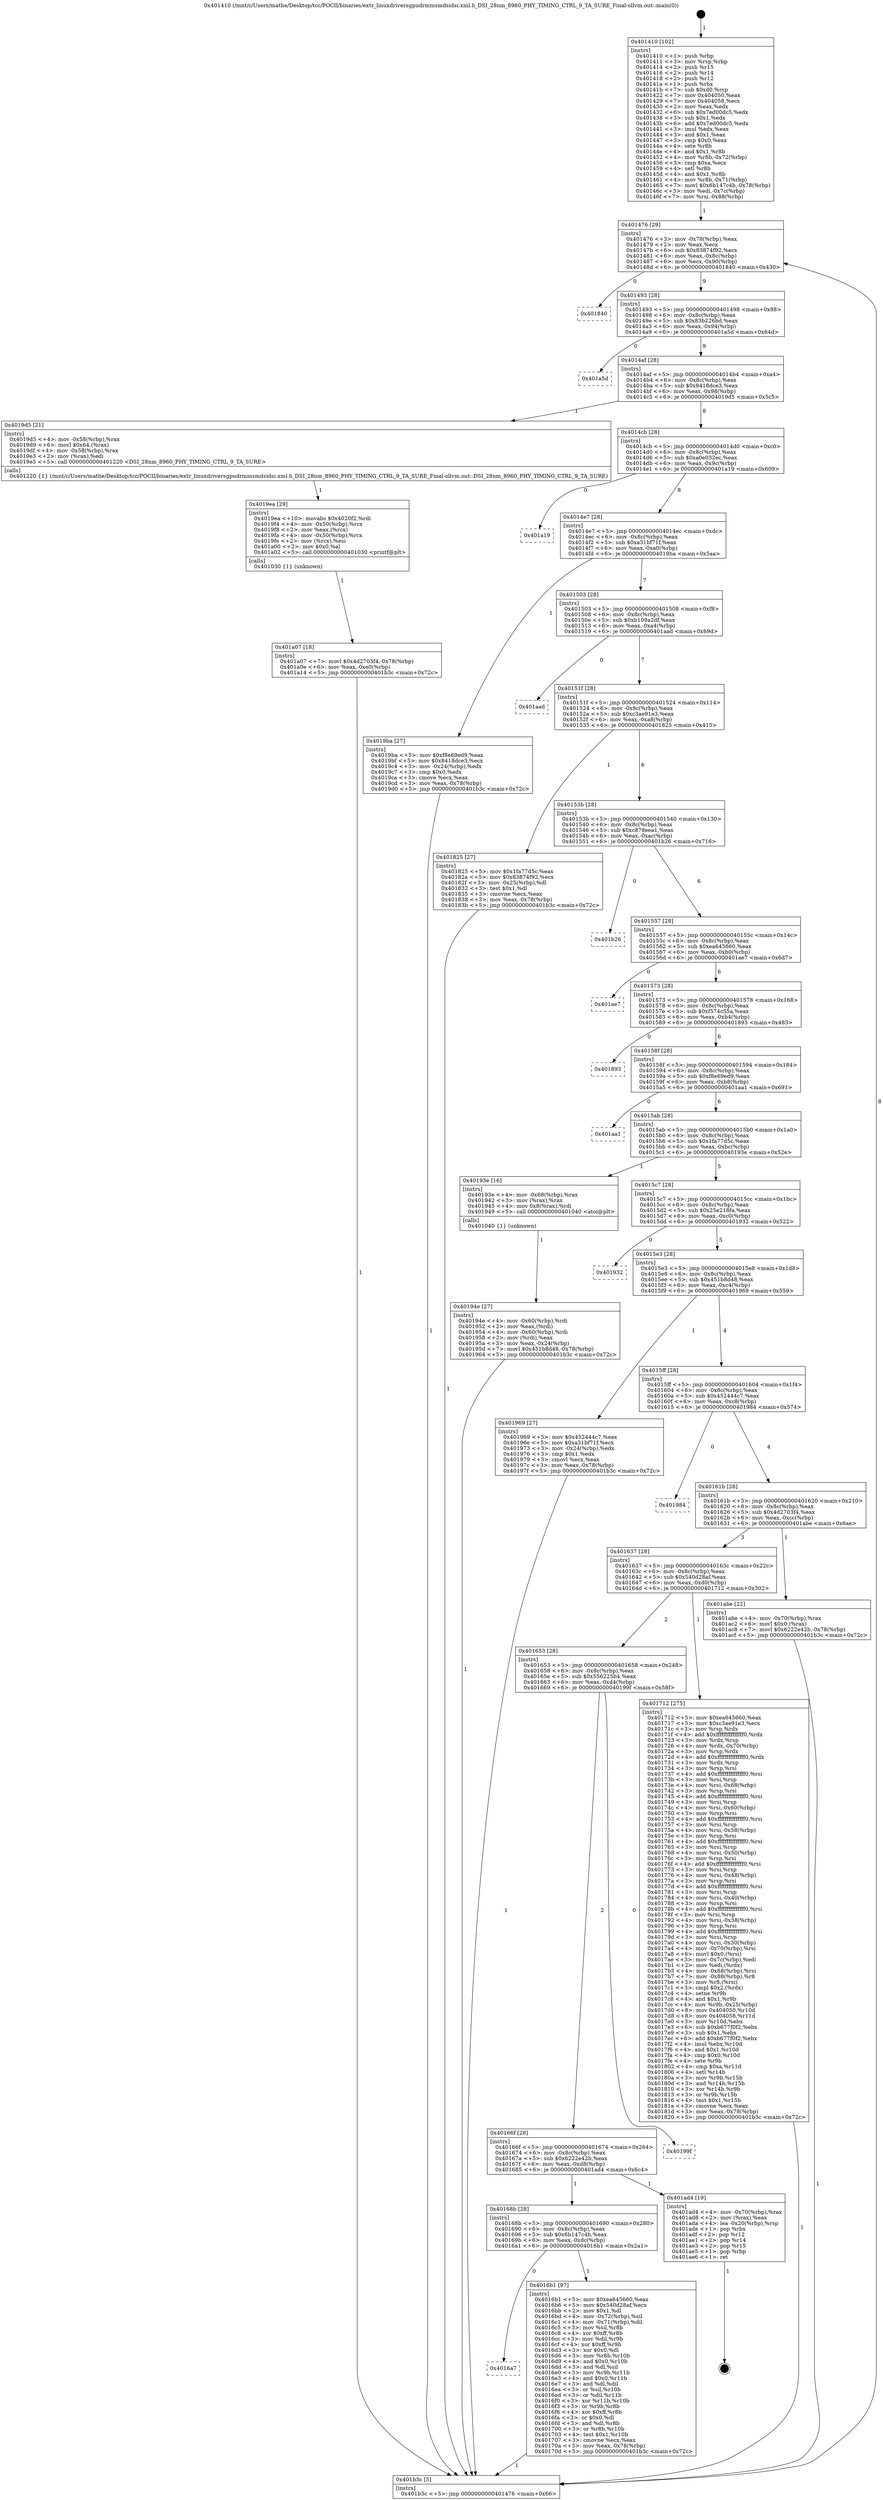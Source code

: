 digraph "0x401410" {
  label = "0x401410 (/mnt/c/Users/mathe/Desktop/tcc/POCII/binaries/extr_linuxdriversgpudrmmsmdsidsi.xml.h_DSI_28nm_8960_PHY_TIMING_CTRL_9_TA_SURE_Final-ollvm.out::main(0))"
  labelloc = "t"
  node[shape=record]

  Entry [label="",width=0.3,height=0.3,shape=circle,fillcolor=black,style=filled]
  "0x401476" [label="{
     0x401476 [29]\l
     | [instrs]\l
     &nbsp;&nbsp;0x401476 \<+3\>: mov -0x78(%rbp),%eax\l
     &nbsp;&nbsp;0x401479 \<+2\>: mov %eax,%ecx\l
     &nbsp;&nbsp;0x40147b \<+6\>: sub $0x83874f92,%ecx\l
     &nbsp;&nbsp;0x401481 \<+6\>: mov %eax,-0x8c(%rbp)\l
     &nbsp;&nbsp;0x401487 \<+6\>: mov %ecx,-0x90(%rbp)\l
     &nbsp;&nbsp;0x40148d \<+6\>: je 0000000000401840 \<main+0x430\>\l
  }"]
  "0x401840" [label="{
     0x401840\l
  }", style=dashed]
  "0x401493" [label="{
     0x401493 [28]\l
     | [instrs]\l
     &nbsp;&nbsp;0x401493 \<+5\>: jmp 0000000000401498 \<main+0x88\>\l
     &nbsp;&nbsp;0x401498 \<+6\>: mov -0x8c(%rbp),%eax\l
     &nbsp;&nbsp;0x40149e \<+5\>: sub $0x83b226bd,%eax\l
     &nbsp;&nbsp;0x4014a3 \<+6\>: mov %eax,-0x94(%rbp)\l
     &nbsp;&nbsp;0x4014a9 \<+6\>: je 0000000000401a5d \<main+0x64d\>\l
  }"]
  Exit [label="",width=0.3,height=0.3,shape=circle,fillcolor=black,style=filled,peripheries=2]
  "0x401a5d" [label="{
     0x401a5d\l
  }", style=dashed]
  "0x4014af" [label="{
     0x4014af [28]\l
     | [instrs]\l
     &nbsp;&nbsp;0x4014af \<+5\>: jmp 00000000004014b4 \<main+0xa4\>\l
     &nbsp;&nbsp;0x4014b4 \<+6\>: mov -0x8c(%rbp),%eax\l
     &nbsp;&nbsp;0x4014ba \<+5\>: sub $0x8418dce3,%eax\l
     &nbsp;&nbsp;0x4014bf \<+6\>: mov %eax,-0x98(%rbp)\l
     &nbsp;&nbsp;0x4014c5 \<+6\>: je 00000000004019d5 \<main+0x5c5\>\l
  }"]
  "0x401a07" [label="{
     0x401a07 [18]\l
     | [instrs]\l
     &nbsp;&nbsp;0x401a07 \<+7\>: movl $0x4d2703f4,-0x78(%rbp)\l
     &nbsp;&nbsp;0x401a0e \<+6\>: mov %eax,-0xe0(%rbp)\l
     &nbsp;&nbsp;0x401a14 \<+5\>: jmp 0000000000401b3c \<main+0x72c\>\l
  }"]
  "0x4019d5" [label="{
     0x4019d5 [21]\l
     | [instrs]\l
     &nbsp;&nbsp;0x4019d5 \<+4\>: mov -0x58(%rbp),%rax\l
     &nbsp;&nbsp;0x4019d9 \<+6\>: movl $0x64,(%rax)\l
     &nbsp;&nbsp;0x4019df \<+4\>: mov -0x58(%rbp),%rax\l
     &nbsp;&nbsp;0x4019e3 \<+2\>: mov (%rax),%edi\l
     &nbsp;&nbsp;0x4019e5 \<+5\>: call 0000000000401220 \<DSI_28nm_8960_PHY_TIMING_CTRL_9_TA_SURE\>\l
     | [calls]\l
     &nbsp;&nbsp;0x401220 \{1\} (/mnt/c/Users/mathe/Desktop/tcc/POCII/binaries/extr_linuxdriversgpudrmmsmdsidsi.xml.h_DSI_28nm_8960_PHY_TIMING_CTRL_9_TA_SURE_Final-ollvm.out::DSI_28nm_8960_PHY_TIMING_CTRL_9_TA_SURE)\l
  }"]
  "0x4014cb" [label="{
     0x4014cb [28]\l
     | [instrs]\l
     &nbsp;&nbsp;0x4014cb \<+5\>: jmp 00000000004014d0 \<main+0xc0\>\l
     &nbsp;&nbsp;0x4014d0 \<+6\>: mov -0x8c(%rbp),%eax\l
     &nbsp;&nbsp;0x4014d6 \<+5\>: sub $0xa0e032ec,%eax\l
     &nbsp;&nbsp;0x4014db \<+6\>: mov %eax,-0x9c(%rbp)\l
     &nbsp;&nbsp;0x4014e1 \<+6\>: je 0000000000401a19 \<main+0x609\>\l
  }"]
  "0x4019ea" [label="{
     0x4019ea [29]\l
     | [instrs]\l
     &nbsp;&nbsp;0x4019ea \<+10\>: movabs $0x4020f2,%rdi\l
     &nbsp;&nbsp;0x4019f4 \<+4\>: mov -0x50(%rbp),%rcx\l
     &nbsp;&nbsp;0x4019f8 \<+2\>: mov %eax,(%rcx)\l
     &nbsp;&nbsp;0x4019fa \<+4\>: mov -0x50(%rbp),%rcx\l
     &nbsp;&nbsp;0x4019fe \<+2\>: mov (%rcx),%esi\l
     &nbsp;&nbsp;0x401a00 \<+2\>: mov $0x0,%al\l
     &nbsp;&nbsp;0x401a02 \<+5\>: call 0000000000401030 \<printf@plt\>\l
     | [calls]\l
     &nbsp;&nbsp;0x401030 \{1\} (unknown)\l
  }"]
  "0x401a19" [label="{
     0x401a19\l
  }", style=dashed]
  "0x4014e7" [label="{
     0x4014e7 [28]\l
     | [instrs]\l
     &nbsp;&nbsp;0x4014e7 \<+5\>: jmp 00000000004014ec \<main+0xdc\>\l
     &nbsp;&nbsp;0x4014ec \<+6\>: mov -0x8c(%rbp),%eax\l
     &nbsp;&nbsp;0x4014f2 \<+5\>: sub $0xa31bf71f,%eax\l
     &nbsp;&nbsp;0x4014f7 \<+6\>: mov %eax,-0xa0(%rbp)\l
     &nbsp;&nbsp;0x4014fd \<+6\>: je 00000000004019ba \<main+0x5aa\>\l
  }"]
  "0x40194e" [label="{
     0x40194e [27]\l
     | [instrs]\l
     &nbsp;&nbsp;0x40194e \<+4\>: mov -0x60(%rbp),%rdi\l
     &nbsp;&nbsp;0x401952 \<+2\>: mov %eax,(%rdi)\l
     &nbsp;&nbsp;0x401954 \<+4\>: mov -0x60(%rbp),%rdi\l
     &nbsp;&nbsp;0x401958 \<+2\>: mov (%rdi),%eax\l
     &nbsp;&nbsp;0x40195a \<+3\>: mov %eax,-0x24(%rbp)\l
     &nbsp;&nbsp;0x40195d \<+7\>: movl $0x451b8d48,-0x78(%rbp)\l
     &nbsp;&nbsp;0x401964 \<+5\>: jmp 0000000000401b3c \<main+0x72c\>\l
  }"]
  "0x4019ba" [label="{
     0x4019ba [27]\l
     | [instrs]\l
     &nbsp;&nbsp;0x4019ba \<+5\>: mov $0xf8e69ed9,%eax\l
     &nbsp;&nbsp;0x4019bf \<+5\>: mov $0x8418dce3,%ecx\l
     &nbsp;&nbsp;0x4019c4 \<+3\>: mov -0x24(%rbp),%edx\l
     &nbsp;&nbsp;0x4019c7 \<+3\>: cmp $0x0,%edx\l
     &nbsp;&nbsp;0x4019ca \<+3\>: cmove %ecx,%eax\l
     &nbsp;&nbsp;0x4019cd \<+3\>: mov %eax,-0x78(%rbp)\l
     &nbsp;&nbsp;0x4019d0 \<+5\>: jmp 0000000000401b3c \<main+0x72c\>\l
  }"]
  "0x401503" [label="{
     0x401503 [28]\l
     | [instrs]\l
     &nbsp;&nbsp;0x401503 \<+5\>: jmp 0000000000401508 \<main+0xf8\>\l
     &nbsp;&nbsp;0x401508 \<+6\>: mov -0x8c(%rbp),%eax\l
     &nbsp;&nbsp;0x40150e \<+5\>: sub $0xb109a2df,%eax\l
     &nbsp;&nbsp;0x401513 \<+6\>: mov %eax,-0xa4(%rbp)\l
     &nbsp;&nbsp;0x401519 \<+6\>: je 0000000000401aad \<main+0x69d\>\l
  }"]
  "0x401410" [label="{
     0x401410 [102]\l
     | [instrs]\l
     &nbsp;&nbsp;0x401410 \<+1\>: push %rbp\l
     &nbsp;&nbsp;0x401411 \<+3\>: mov %rsp,%rbp\l
     &nbsp;&nbsp;0x401414 \<+2\>: push %r15\l
     &nbsp;&nbsp;0x401416 \<+2\>: push %r14\l
     &nbsp;&nbsp;0x401418 \<+2\>: push %r12\l
     &nbsp;&nbsp;0x40141a \<+1\>: push %rbx\l
     &nbsp;&nbsp;0x40141b \<+7\>: sub $0xd0,%rsp\l
     &nbsp;&nbsp;0x401422 \<+7\>: mov 0x404050,%eax\l
     &nbsp;&nbsp;0x401429 \<+7\>: mov 0x404058,%ecx\l
     &nbsp;&nbsp;0x401430 \<+2\>: mov %eax,%edx\l
     &nbsp;&nbsp;0x401432 \<+6\>: sub $0x7ed00dc5,%edx\l
     &nbsp;&nbsp;0x401438 \<+3\>: sub $0x1,%edx\l
     &nbsp;&nbsp;0x40143b \<+6\>: add $0x7ed00dc5,%edx\l
     &nbsp;&nbsp;0x401441 \<+3\>: imul %edx,%eax\l
     &nbsp;&nbsp;0x401444 \<+3\>: and $0x1,%eax\l
     &nbsp;&nbsp;0x401447 \<+3\>: cmp $0x0,%eax\l
     &nbsp;&nbsp;0x40144a \<+4\>: sete %r8b\l
     &nbsp;&nbsp;0x40144e \<+4\>: and $0x1,%r8b\l
     &nbsp;&nbsp;0x401452 \<+4\>: mov %r8b,-0x72(%rbp)\l
     &nbsp;&nbsp;0x401456 \<+3\>: cmp $0xa,%ecx\l
     &nbsp;&nbsp;0x401459 \<+4\>: setl %r8b\l
     &nbsp;&nbsp;0x40145d \<+4\>: and $0x1,%r8b\l
     &nbsp;&nbsp;0x401461 \<+4\>: mov %r8b,-0x71(%rbp)\l
     &nbsp;&nbsp;0x401465 \<+7\>: movl $0x6b147c4b,-0x78(%rbp)\l
     &nbsp;&nbsp;0x40146c \<+3\>: mov %edi,-0x7c(%rbp)\l
     &nbsp;&nbsp;0x40146f \<+7\>: mov %rsi,-0x88(%rbp)\l
  }"]
  "0x401aad" [label="{
     0x401aad\l
  }", style=dashed]
  "0x40151f" [label="{
     0x40151f [28]\l
     | [instrs]\l
     &nbsp;&nbsp;0x40151f \<+5\>: jmp 0000000000401524 \<main+0x114\>\l
     &nbsp;&nbsp;0x401524 \<+6\>: mov -0x8c(%rbp),%eax\l
     &nbsp;&nbsp;0x40152a \<+5\>: sub $0xc3ae91e3,%eax\l
     &nbsp;&nbsp;0x40152f \<+6\>: mov %eax,-0xa8(%rbp)\l
     &nbsp;&nbsp;0x401535 \<+6\>: je 0000000000401825 \<main+0x415\>\l
  }"]
  "0x401b3c" [label="{
     0x401b3c [5]\l
     | [instrs]\l
     &nbsp;&nbsp;0x401b3c \<+5\>: jmp 0000000000401476 \<main+0x66\>\l
  }"]
  "0x401825" [label="{
     0x401825 [27]\l
     | [instrs]\l
     &nbsp;&nbsp;0x401825 \<+5\>: mov $0x1fa77d5c,%eax\l
     &nbsp;&nbsp;0x40182a \<+5\>: mov $0x83874f92,%ecx\l
     &nbsp;&nbsp;0x40182f \<+3\>: mov -0x25(%rbp),%dl\l
     &nbsp;&nbsp;0x401832 \<+3\>: test $0x1,%dl\l
     &nbsp;&nbsp;0x401835 \<+3\>: cmovne %ecx,%eax\l
     &nbsp;&nbsp;0x401838 \<+3\>: mov %eax,-0x78(%rbp)\l
     &nbsp;&nbsp;0x40183b \<+5\>: jmp 0000000000401b3c \<main+0x72c\>\l
  }"]
  "0x40153b" [label="{
     0x40153b [28]\l
     | [instrs]\l
     &nbsp;&nbsp;0x40153b \<+5\>: jmp 0000000000401540 \<main+0x130\>\l
     &nbsp;&nbsp;0x401540 \<+6\>: mov -0x8c(%rbp),%eax\l
     &nbsp;&nbsp;0x401546 \<+5\>: sub $0xc878eea1,%eax\l
     &nbsp;&nbsp;0x40154b \<+6\>: mov %eax,-0xac(%rbp)\l
     &nbsp;&nbsp;0x401551 \<+6\>: je 0000000000401b26 \<main+0x716\>\l
  }"]
  "0x4016a7" [label="{
     0x4016a7\l
  }", style=dashed]
  "0x401b26" [label="{
     0x401b26\l
  }", style=dashed]
  "0x401557" [label="{
     0x401557 [28]\l
     | [instrs]\l
     &nbsp;&nbsp;0x401557 \<+5\>: jmp 000000000040155c \<main+0x14c\>\l
     &nbsp;&nbsp;0x40155c \<+6\>: mov -0x8c(%rbp),%eax\l
     &nbsp;&nbsp;0x401562 \<+5\>: sub $0xea645660,%eax\l
     &nbsp;&nbsp;0x401567 \<+6\>: mov %eax,-0xb0(%rbp)\l
     &nbsp;&nbsp;0x40156d \<+6\>: je 0000000000401ae7 \<main+0x6d7\>\l
  }"]
  "0x4016b1" [label="{
     0x4016b1 [97]\l
     | [instrs]\l
     &nbsp;&nbsp;0x4016b1 \<+5\>: mov $0xea645660,%eax\l
     &nbsp;&nbsp;0x4016b6 \<+5\>: mov $0x540d28af,%ecx\l
     &nbsp;&nbsp;0x4016bb \<+2\>: mov $0x1,%dl\l
     &nbsp;&nbsp;0x4016bd \<+4\>: mov -0x72(%rbp),%sil\l
     &nbsp;&nbsp;0x4016c1 \<+4\>: mov -0x71(%rbp),%dil\l
     &nbsp;&nbsp;0x4016c5 \<+3\>: mov %sil,%r8b\l
     &nbsp;&nbsp;0x4016c8 \<+4\>: xor $0xff,%r8b\l
     &nbsp;&nbsp;0x4016cc \<+3\>: mov %dil,%r9b\l
     &nbsp;&nbsp;0x4016cf \<+4\>: xor $0xff,%r9b\l
     &nbsp;&nbsp;0x4016d3 \<+3\>: xor $0x0,%dl\l
     &nbsp;&nbsp;0x4016d6 \<+3\>: mov %r8b,%r10b\l
     &nbsp;&nbsp;0x4016d9 \<+4\>: and $0x0,%r10b\l
     &nbsp;&nbsp;0x4016dd \<+3\>: and %dl,%sil\l
     &nbsp;&nbsp;0x4016e0 \<+3\>: mov %r9b,%r11b\l
     &nbsp;&nbsp;0x4016e3 \<+4\>: and $0x0,%r11b\l
     &nbsp;&nbsp;0x4016e7 \<+3\>: and %dl,%dil\l
     &nbsp;&nbsp;0x4016ea \<+3\>: or %sil,%r10b\l
     &nbsp;&nbsp;0x4016ed \<+3\>: or %dil,%r11b\l
     &nbsp;&nbsp;0x4016f0 \<+3\>: xor %r11b,%r10b\l
     &nbsp;&nbsp;0x4016f3 \<+3\>: or %r9b,%r8b\l
     &nbsp;&nbsp;0x4016f6 \<+4\>: xor $0xff,%r8b\l
     &nbsp;&nbsp;0x4016fa \<+3\>: or $0x0,%dl\l
     &nbsp;&nbsp;0x4016fd \<+3\>: and %dl,%r8b\l
     &nbsp;&nbsp;0x401700 \<+3\>: or %r8b,%r10b\l
     &nbsp;&nbsp;0x401703 \<+4\>: test $0x1,%r10b\l
     &nbsp;&nbsp;0x401707 \<+3\>: cmovne %ecx,%eax\l
     &nbsp;&nbsp;0x40170a \<+3\>: mov %eax,-0x78(%rbp)\l
     &nbsp;&nbsp;0x40170d \<+5\>: jmp 0000000000401b3c \<main+0x72c\>\l
  }"]
  "0x401ae7" [label="{
     0x401ae7\l
  }", style=dashed]
  "0x401573" [label="{
     0x401573 [28]\l
     | [instrs]\l
     &nbsp;&nbsp;0x401573 \<+5\>: jmp 0000000000401578 \<main+0x168\>\l
     &nbsp;&nbsp;0x401578 \<+6\>: mov -0x8c(%rbp),%eax\l
     &nbsp;&nbsp;0x40157e \<+5\>: sub $0xf574c55a,%eax\l
     &nbsp;&nbsp;0x401583 \<+6\>: mov %eax,-0xb4(%rbp)\l
     &nbsp;&nbsp;0x401589 \<+6\>: je 0000000000401893 \<main+0x483\>\l
  }"]
  "0x40168b" [label="{
     0x40168b [28]\l
     | [instrs]\l
     &nbsp;&nbsp;0x40168b \<+5\>: jmp 0000000000401690 \<main+0x280\>\l
     &nbsp;&nbsp;0x401690 \<+6\>: mov -0x8c(%rbp),%eax\l
     &nbsp;&nbsp;0x401696 \<+5\>: sub $0x6b147c4b,%eax\l
     &nbsp;&nbsp;0x40169b \<+6\>: mov %eax,-0xdc(%rbp)\l
     &nbsp;&nbsp;0x4016a1 \<+6\>: je 00000000004016b1 \<main+0x2a1\>\l
  }"]
  "0x401893" [label="{
     0x401893\l
  }", style=dashed]
  "0x40158f" [label="{
     0x40158f [28]\l
     | [instrs]\l
     &nbsp;&nbsp;0x40158f \<+5\>: jmp 0000000000401594 \<main+0x184\>\l
     &nbsp;&nbsp;0x401594 \<+6\>: mov -0x8c(%rbp),%eax\l
     &nbsp;&nbsp;0x40159a \<+5\>: sub $0xf8e69ed9,%eax\l
     &nbsp;&nbsp;0x40159f \<+6\>: mov %eax,-0xb8(%rbp)\l
     &nbsp;&nbsp;0x4015a5 \<+6\>: je 0000000000401aa1 \<main+0x691\>\l
  }"]
  "0x401ad4" [label="{
     0x401ad4 [19]\l
     | [instrs]\l
     &nbsp;&nbsp;0x401ad4 \<+4\>: mov -0x70(%rbp),%rax\l
     &nbsp;&nbsp;0x401ad8 \<+2\>: mov (%rax),%eax\l
     &nbsp;&nbsp;0x401ada \<+4\>: lea -0x20(%rbp),%rsp\l
     &nbsp;&nbsp;0x401ade \<+1\>: pop %rbx\l
     &nbsp;&nbsp;0x401adf \<+2\>: pop %r12\l
     &nbsp;&nbsp;0x401ae1 \<+2\>: pop %r14\l
     &nbsp;&nbsp;0x401ae3 \<+2\>: pop %r15\l
     &nbsp;&nbsp;0x401ae5 \<+1\>: pop %rbp\l
     &nbsp;&nbsp;0x401ae6 \<+1\>: ret\l
  }"]
  "0x401aa1" [label="{
     0x401aa1\l
  }", style=dashed]
  "0x4015ab" [label="{
     0x4015ab [28]\l
     | [instrs]\l
     &nbsp;&nbsp;0x4015ab \<+5\>: jmp 00000000004015b0 \<main+0x1a0\>\l
     &nbsp;&nbsp;0x4015b0 \<+6\>: mov -0x8c(%rbp),%eax\l
     &nbsp;&nbsp;0x4015b6 \<+5\>: sub $0x1fa77d5c,%eax\l
     &nbsp;&nbsp;0x4015bb \<+6\>: mov %eax,-0xbc(%rbp)\l
     &nbsp;&nbsp;0x4015c1 \<+6\>: je 000000000040193e \<main+0x52e\>\l
  }"]
  "0x40166f" [label="{
     0x40166f [28]\l
     | [instrs]\l
     &nbsp;&nbsp;0x40166f \<+5\>: jmp 0000000000401674 \<main+0x264\>\l
     &nbsp;&nbsp;0x401674 \<+6\>: mov -0x8c(%rbp),%eax\l
     &nbsp;&nbsp;0x40167a \<+5\>: sub $0x6222e42b,%eax\l
     &nbsp;&nbsp;0x40167f \<+6\>: mov %eax,-0xd8(%rbp)\l
     &nbsp;&nbsp;0x401685 \<+6\>: je 0000000000401ad4 \<main+0x6c4\>\l
  }"]
  "0x40193e" [label="{
     0x40193e [16]\l
     | [instrs]\l
     &nbsp;&nbsp;0x40193e \<+4\>: mov -0x68(%rbp),%rax\l
     &nbsp;&nbsp;0x401942 \<+3\>: mov (%rax),%rax\l
     &nbsp;&nbsp;0x401945 \<+4\>: mov 0x8(%rax),%rdi\l
     &nbsp;&nbsp;0x401949 \<+5\>: call 0000000000401040 \<atoi@plt\>\l
     | [calls]\l
     &nbsp;&nbsp;0x401040 \{1\} (unknown)\l
  }"]
  "0x4015c7" [label="{
     0x4015c7 [28]\l
     | [instrs]\l
     &nbsp;&nbsp;0x4015c7 \<+5\>: jmp 00000000004015cc \<main+0x1bc\>\l
     &nbsp;&nbsp;0x4015cc \<+6\>: mov -0x8c(%rbp),%eax\l
     &nbsp;&nbsp;0x4015d2 \<+5\>: sub $0x25e218fa,%eax\l
     &nbsp;&nbsp;0x4015d7 \<+6\>: mov %eax,-0xc0(%rbp)\l
     &nbsp;&nbsp;0x4015dd \<+6\>: je 0000000000401932 \<main+0x522\>\l
  }"]
  "0x40199f" [label="{
     0x40199f\l
  }", style=dashed]
  "0x401932" [label="{
     0x401932\l
  }", style=dashed]
  "0x4015e3" [label="{
     0x4015e3 [28]\l
     | [instrs]\l
     &nbsp;&nbsp;0x4015e3 \<+5\>: jmp 00000000004015e8 \<main+0x1d8\>\l
     &nbsp;&nbsp;0x4015e8 \<+6\>: mov -0x8c(%rbp),%eax\l
     &nbsp;&nbsp;0x4015ee \<+5\>: sub $0x451b8d48,%eax\l
     &nbsp;&nbsp;0x4015f3 \<+6\>: mov %eax,-0xc4(%rbp)\l
     &nbsp;&nbsp;0x4015f9 \<+6\>: je 0000000000401969 \<main+0x559\>\l
  }"]
  "0x401653" [label="{
     0x401653 [28]\l
     | [instrs]\l
     &nbsp;&nbsp;0x401653 \<+5\>: jmp 0000000000401658 \<main+0x248\>\l
     &nbsp;&nbsp;0x401658 \<+6\>: mov -0x8c(%rbp),%eax\l
     &nbsp;&nbsp;0x40165e \<+5\>: sub $0x556225b4,%eax\l
     &nbsp;&nbsp;0x401663 \<+6\>: mov %eax,-0xd4(%rbp)\l
     &nbsp;&nbsp;0x401669 \<+6\>: je 000000000040199f \<main+0x58f\>\l
  }"]
  "0x401969" [label="{
     0x401969 [27]\l
     | [instrs]\l
     &nbsp;&nbsp;0x401969 \<+5\>: mov $0x452444c7,%eax\l
     &nbsp;&nbsp;0x40196e \<+5\>: mov $0xa31bf71f,%ecx\l
     &nbsp;&nbsp;0x401973 \<+3\>: mov -0x24(%rbp),%edx\l
     &nbsp;&nbsp;0x401976 \<+3\>: cmp $0x1,%edx\l
     &nbsp;&nbsp;0x401979 \<+3\>: cmovl %ecx,%eax\l
     &nbsp;&nbsp;0x40197c \<+3\>: mov %eax,-0x78(%rbp)\l
     &nbsp;&nbsp;0x40197f \<+5\>: jmp 0000000000401b3c \<main+0x72c\>\l
  }"]
  "0x4015ff" [label="{
     0x4015ff [28]\l
     | [instrs]\l
     &nbsp;&nbsp;0x4015ff \<+5\>: jmp 0000000000401604 \<main+0x1f4\>\l
     &nbsp;&nbsp;0x401604 \<+6\>: mov -0x8c(%rbp),%eax\l
     &nbsp;&nbsp;0x40160a \<+5\>: sub $0x452444c7,%eax\l
     &nbsp;&nbsp;0x40160f \<+6\>: mov %eax,-0xc8(%rbp)\l
     &nbsp;&nbsp;0x401615 \<+6\>: je 0000000000401984 \<main+0x574\>\l
  }"]
  "0x401712" [label="{
     0x401712 [275]\l
     | [instrs]\l
     &nbsp;&nbsp;0x401712 \<+5\>: mov $0xea645660,%eax\l
     &nbsp;&nbsp;0x401717 \<+5\>: mov $0xc3ae91e3,%ecx\l
     &nbsp;&nbsp;0x40171c \<+3\>: mov %rsp,%rdx\l
     &nbsp;&nbsp;0x40171f \<+4\>: add $0xfffffffffffffff0,%rdx\l
     &nbsp;&nbsp;0x401723 \<+3\>: mov %rdx,%rsp\l
     &nbsp;&nbsp;0x401726 \<+4\>: mov %rdx,-0x70(%rbp)\l
     &nbsp;&nbsp;0x40172a \<+3\>: mov %rsp,%rdx\l
     &nbsp;&nbsp;0x40172d \<+4\>: add $0xfffffffffffffff0,%rdx\l
     &nbsp;&nbsp;0x401731 \<+3\>: mov %rdx,%rsp\l
     &nbsp;&nbsp;0x401734 \<+3\>: mov %rsp,%rsi\l
     &nbsp;&nbsp;0x401737 \<+4\>: add $0xfffffffffffffff0,%rsi\l
     &nbsp;&nbsp;0x40173b \<+3\>: mov %rsi,%rsp\l
     &nbsp;&nbsp;0x40173e \<+4\>: mov %rsi,-0x68(%rbp)\l
     &nbsp;&nbsp;0x401742 \<+3\>: mov %rsp,%rsi\l
     &nbsp;&nbsp;0x401745 \<+4\>: add $0xfffffffffffffff0,%rsi\l
     &nbsp;&nbsp;0x401749 \<+3\>: mov %rsi,%rsp\l
     &nbsp;&nbsp;0x40174c \<+4\>: mov %rsi,-0x60(%rbp)\l
     &nbsp;&nbsp;0x401750 \<+3\>: mov %rsp,%rsi\l
     &nbsp;&nbsp;0x401753 \<+4\>: add $0xfffffffffffffff0,%rsi\l
     &nbsp;&nbsp;0x401757 \<+3\>: mov %rsi,%rsp\l
     &nbsp;&nbsp;0x40175a \<+4\>: mov %rsi,-0x58(%rbp)\l
     &nbsp;&nbsp;0x40175e \<+3\>: mov %rsp,%rsi\l
     &nbsp;&nbsp;0x401761 \<+4\>: add $0xfffffffffffffff0,%rsi\l
     &nbsp;&nbsp;0x401765 \<+3\>: mov %rsi,%rsp\l
     &nbsp;&nbsp;0x401768 \<+4\>: mov %rsi,-0x50(%rbp)\l
     &nbsp;&nbsp;0x40176c \<+3\>: mov %rsp,%rsi\l
     &nbsp;&nbsp;0x40176f \<+4\>: add $0xfffffffffffffff0,%rsi\l
     &nbsp;&nbsp;0x401773 \<+3\>: mov %rsi,%rsp\l
     &nbsp;&nbsp;0x401776 \<+4\>: mov %rsi,-0x48(%rbp)\l
     &nbsp;&nbsp;0x40177a \<+3\>: mov %rsp,%rsi\l
     &nbsp;&nbsp;0x40177d \<+4\>: add $0xfffffffffffffff0,%rsi\l
     &nbsp;&nbsp;0x401781 \<+3\>: mov %rsi,%rsp\l
     &nbsp;&nbsp;0x401784 \<+4\>: mov %rsi,-0x40(%rbp)\l
     &nbsp;&nbsp;0x401788 \<+3\>: mov %rsp,%rsi\l
     &nbsp;&nbsp;0x40178b \<+4\>: add $0xfffffffffffffff0,%rsi\l
     &nbsp;&nbsp;0x40178f \<+3\>: mov %rsi,%rsp\l
     &nbsp;&nbsp;0x401792 \<+4\>: mov %rsi,-0x38(%rbp)\l
     &nbsp;&nbsp;0x401796 \<+3\>: mov %rsp,%rsi\l
     &nbsp;&nbsp;0x401799 \<+4\>: add $0xfffffffffffffff0,%rsi\l
     &nbsp;&nbsp;0x40179d \<+3\>: mov %rsi,%rsp\l
     &nbsp;&nbsp;0x4017a0 \<+4\>: mov %rsi,-0x30(%rbp)\l
     &nbsp;&nbsp;0x4017a4 \<+4\>: mov -0x70(%rbp),%rsi\l
     &nbsp;&nbsp;0x4017a8 \<+6\>: movl $0x0,(%rsi)\l
     &nbsp;&nbsp;0x4017ae \<+3\>: mov -0x7c(%rbp),%edi\l
     &nbsp;&nbsp;0x4017b1 \<+2\>: mov %edi,(%rdx)\l
     &nbsp;&nbsp;0x4017b3 \<+4\>: mov -0x68(%rbp),%rsi\l
     &nbsp;&nbsp;0x4017b7 \<+7\>: mov -0x88(%rbp),%r8\l
     &nbsp;&nbsp;0x4017be \<+3\>: mov %r8,(%rsi)\l
     &nbsp;&nbsp;0x4017c1 \<+3\>: cmpl $0x2,(%rdx)\l
     &nbsp;&nbsp;0x4017c4 \<+4\>: setne %r9b\l
     &nbsp;&nbsp;0x4017c8 \<+4\>: and $0x1,%r9b\l
     &nbsp;&nbsp;0x4017cc \<+4\>: mov %r9b,-0x25(%rbp)\l
     &nbsp;&nbsp;0x4017d0 \<+8\>: mov 0x404050,%r10d\l
     &nbsp;&nbsp;0x4017d8 \<+8\>: mov 0x404058,%r11d\l
     &nbsp;&nbsp;0x4017e0 \<+3\>: mov %r10d,%ebx\l
     &nbsp;&nbsp;0x4017e3 \<+6\>: sub $0xb677f0f2,%ebx\l
     &nbsp;&nbsp;0x4017e9 \<+3\>: sub $0x1,%ebx\l
     &nbsp;&nbsp;0x4017ec \<+6\>: add $0xb677f0f2,%ebx\l
     &nbsp;&nbsp;0x4017f2 \<+4\>: imul %ebx,%r10d\l
     &nbsp;&nbsp;0x4017f6 \<+4\>: and $0x1,%r10d\l
     &nbsp;&nbsp;0x4017fa \<+4\>: cmp $0x0,%r10d\l
     &nbsp;&nbsp;0x4017fe \<+4\>: sete %r9b\l
     &nbsp;&nbsp;0x401802 \<+4\>: cmp $0xa,%r11d\l
     &nbsp;&nbsp;0x401806 \<+4\>: setl %r14b\l
     &nbsp;&nbsp;0x40180a \<+3\>: mov %r9b,%r15b\l
     &nbsp;&nbsp;0x40180d \<+3\>: and %r14b,%r15b\l
     &nbsp;&nbsp;0x401810 \<+3\>: xor %r14b,%r9b\l
     &nbsp;&nbsp;0x401813 \<+3\>: or %r9b,%r15b\l
     &nbsp;&nbsp;0x401816 \<+4\>: test $0x1,%r15b\l
     &nbsp;&nbsp;0x40181a \<+3\>: cmovne %ecx,%eax\l
     &nbsp;&nbsp;0x40181d \<+3\>: mov %eax,-0x78(%rbp)\l
     &nbsp;&nbsp;0x401820 \<+5\>: jmp 0000000000401b3c \<main+0x72c\>\l
  }"]
  "0x401984" [label="{
     0x401984\l
  }", style=dashed]
  "0x40161b" [label="{
     0x40161b [28]\l
     | [instrs]\l
     &nbsp;&nbsp;0x40161b \<+5\>: jmp 0000000000401620 \<main+0x210\>\l
     &nbsp;&nbsp;0x401620 \<+6\>: mov -0x8c(%rbp),%eax\l
     &nbsp;&nbsp;0x401626 \<+5\>: sub $0x4d2703f4,%eax\l
     &nbsp;&nbsp;0x40162b \<+6\>: mov %eax,-0xcc(%rbp)\l
     &nbsp;&nbsp;0x401631 \<+6\>: je 0000000000401abe \<main+0x6ae\>\l
  }"]
  "0x401637" [label="{
     0x401637 [28]\l
     | [instrs]\l
     &nbsp;&nbsp;0x401637 \<+5\>: jmp 000000000040163c \<main+0x22c\>\l
     &nbsp;&nbsp;0x40163c \<+6\>: mov -0x8c(%rbp),%eax\l
     &nbsp;&nbsp;0x401642 \<+5\>: sub $0x540d28af,%eax\l
     &nbsp;&nbsp;0x401647 \<+6\>: mov %eax,-0xd0(%rbp)\l
     &nbsp;&nbsp;0x40164d \<+6\>: je 0000000000401712 \<main+0x302\>\l
  }"]
  "0x401abe" [label="{
     0x401abe [22]\l
     | [instrs]\l
     &nbsp;&nbsp;0x401abe \<+4\>: mov -0x70(%rbp),%rax\l
     &nbsp;&nbsp;0x401ac2 \<+6\>: movl $0x0,(%rax)\l
     &nbsp;&nbsp;0x401ac8 \<+7\>: movl $0x6222e42b,-0x78(%rbp)\l
     &nbsp;&nbsp;0x401acf \<+5\>: jmp 0000000000401b3c \<main+0x72c\>\l
  }"]
  Entry -> "0x401410" [label=" 1"]
  "0x401476" -> "0x401840" [label=" 0"]
  "0x401476" -> "0x401493" [label=" 9"]
  "0x401ad4" -> Exit [label=" 1"]
  "0x401493" -> "0x401a5d" [label=" 0"]
  "0x401493" -> "0x4014af" [label=" 9"]
  "0x401abe" -> "0x401b3c" [label=" 1"]
  "0x4014af" -> "0x4019d5" [label=" 1"]
  "0x4014af" -> "0x4014cb" [label=" 8"]
  "0x401a07" -> "0x401b3c" [label=" 1"]
  "0x4014cb" -> "0x401a19" [label=" 0"]
  "0x4014cb" -> "0x4014e7" [label=" 8"]
  "0x4019ea" -> "0x401a07" [label=" 1"]
  "0x4014e7" -> "0x4019ba" [label=" 1"]
  "0x4014e7" -> "0x401503" [label=" 7"]
  "0x4019d5" -> "0x4019ea" [label=" 1"]
  "0x401503" -> "0x401aad" [label=" 0"]
  "0x401503" -> "0x40151f" [label=" 7"]
  "0x401969" -> "0x401b3c" [label=" 1"]
  "0x40151f" -> "0x401825" [label=" 1"]
  "0x40151f" -> "0x40153b" [label=" 6"]
  "0x40194e" -> "0x401b3c" [label=" 1"]
  "0x40153b" -> "0x401b26" [label=" 0"]
  "0x40153b" -> "0x401557" [label=" 6"]
  "0x40193e" -> "0x40194e" [label=" 1"]
  "0x401557" -> "0x401ae7" [label=" 0"]
  "0x401557" -> "0x401573" [label=" 6"]
  "0x401825" -> "0x401b3c" [label=" 1"]
  "0x401573" -> "0x401893" [label=" 0"]
  "0x401573" -> "0x40158f" [label=" 6"]
  "0x4019ba" -> "0x401b3c" [label=" 1"]
  "0x40158f" -> "0x401aa1" [label=" 0"]
  "0x40158f" -> "0x4015ab" [label=" 6"]
  "0x401b3c" -> "0x401476" [label=" 8"]
  "0x4015ab" -> "0x40193e" [label=" 1"]
  "0x4015ab" -> "0x4015c7" [label=" 5"]
  "0x4016b1" -> "0x401b3c" [label=" 1"]
  "0x4015c7" -> "0x401932" [label=" 0"]
  "0x4015c7" -> "0x4015e3" [label=" 5"]
  "0x40168b" -> "0x4016a7" [label=" 0"]
  "0x4015e3" -> "0x401969" [label=" 1"]
  "0x4015e3" -> "0x4015ff" [label=" 4"]
  "0x401712" -> "0x401b3c" [label=" 1"]
  "0x4015ff" -> "0x401984" [label=" 0"]
  "0x4015ff" -> "0x40161b" [label=" 4"]
  "0x40166f" -> "0x40168b" [label=" 1"]
  "0x40161b" -> "0x401abe" [label=" 1"]
  "0x40161b" -> "0x401637" [label=" 3"]
  "0x40166f" -> "0x401ad4" [label=" 1"]
  "0x401637" -> "0x401712" [label=" 1"]
  "0x401637" -> "0x401653" [label=" 2"]
  "0x40168b" -> "0x4016b1" [label=" 1"]
  "0x401653" -> "0x40199f" [label=" 0"]
  "0x401653" -> "0x40166f" [label=" 2"]
  "0x401410" -> "0x401476" [label=" 1"]
}

